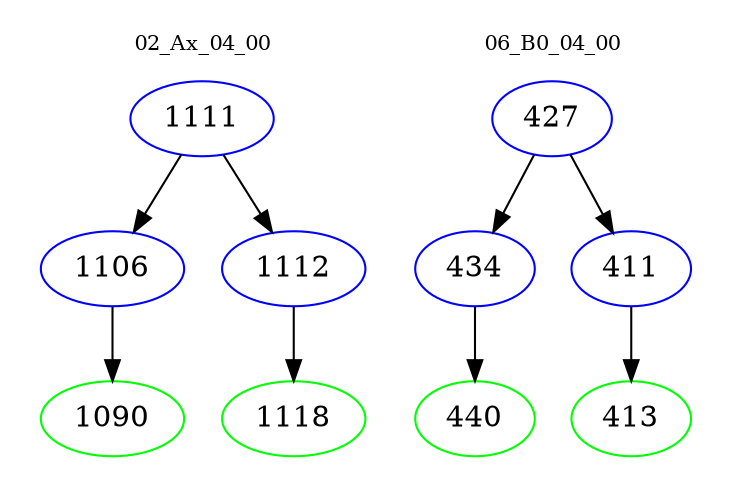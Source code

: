 digraph{
subgraph cluster_0 {
color = white
label = "02_Ax_04_00";
fontsize=10;
T0_1111 [label="1111", color="blue"]
T0_1111 -> T0_1106 [color="black"]
T0_1106 [label="1106", color="blue"]
T0_1106 -> T0_1090 [color="black"]
T0_1090 [label="1090", color="green"]
T0_1111 -> T0_1112 [color="black"]
T0_1112 [label="1112", color="blue"]
T0_1112 -> T0_1118 [color="black"]
T0_1118 [label="1118", color="green"]
}
subgraph cluster_1 {
color = white
label = "06_B0_04_00";
fontsize=10;
T1_427 [label="427", color="blue"]
T1_427 -> T1_434 [color="black"]
T1_434 [label="434", color="blue"]
T1_434 -> T1_440 [color="black"]
T1_440 [label="440", color="green"]
T1_427 -> T1_411 [color="black"]
T1_411 [label="411", color="blue"]
T1_411 -> T1_413 [color="black"]
T1_413 [label="413", color="green"]
}
}
